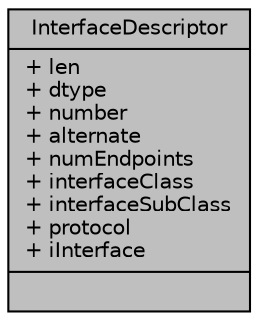 digraph "InterfaceDescriptor"
{
  edge [fontname="Helvetica",fontsize="10",labelfontname="Helvetica",labelfontsize="10"];
  node [fontname="Helvetica",fontsize="10",shape=record];
  Node1 [label="{InterfaceDescriptor\n|+ len\l+ dtype\l+ number\l+ alternate\l+ numEndpoints\l+ interfaceClass\l+ interfaceSubClass\l+ protocol\l+ iInterface\l|}",height=0.2,width=0.4,color="black", fillcolor="grey75", style="filled", fontcolor="black"];
}
